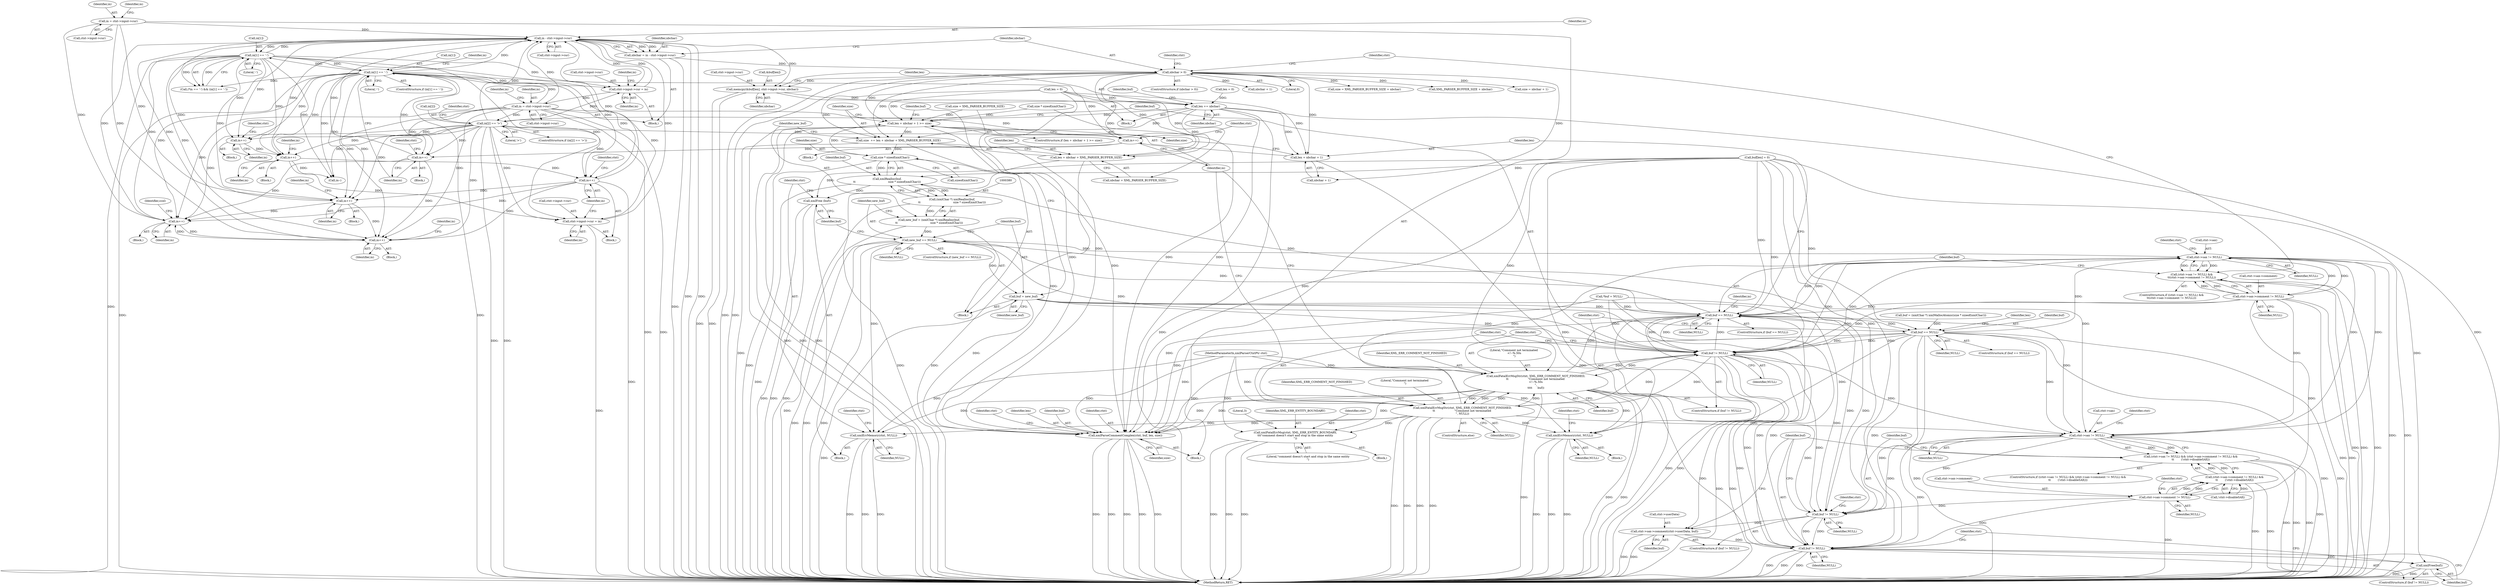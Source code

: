 digraph "0_Chrome_d0947db40187f4708c58e64cbd6013faf9eddeed_8@array" {
"1000406" [label="(Call,memcpy(&buf[len], ctxt->input->cur, nbchar))"];
"1000279" [label="(Call,in - ctxt->input->cur)"];
"1000508" [label="(Call,in[1] == '-')"];
"1000317" [label="(Call,in[1] == '-')"];
"1000494" [label="(Call,in = ctxt->input->cur)"];
"1000425" [label="(Call,ctxt->input->cur = in)"];
"1000515" [label="(Call,in[2] == '>')"];
"1000238" [label="(Call,in++)"];
"1000601" [label="(Call,in++)"];
"1000593" [label="(Call,in++)"];
"1000474" [label="(Call,in++)"];
"1000459" [label="(Call,in++)"];
"1000438" [label="(Call,in++)"];
"1000198" [label="(Call,in++)"];
"1000168" [label="(Call,in = ctxt->input->cur)"];
"1000270" [label="(Call,in++)"];
"1000467" [label="(Call,ctxt->input->cur = in)"];
"1000287" [label="(Call,nbchar > 0)"];
"1000277" [label="(Call,nbchar = in - ctxt->input->cur)"];
"1000417" [label="(Call,len += nbchar)"];
"1000361" [label="(Call,len + nbchar + 1 >= size)"];
"1000370" [label="(Call,size  += len + nbchar + XML_PARSER_BUFFER_SIZE)"];
"1000383" [label="(Call,size * sizeof(xmlChar))"];
"1000381" [label="(Call,xmlRealloc(buf,\n\t\t                                     size * sizeof(xmlChar)))"];
"1000379" [label="(Call,(xmlChar *) xmlRealloc(buf,\n\t\t                                     size * sizeof(xmlChar)))"];
"1000377" [label="(Call,new_buf = (xmlChar *) xmlRealloc(buf,\n\t\t                                     size * sizeof(xmlChar)))"];
"1000388" [label="(Call,new_buf == NULL)"];
"1000293" [label="(Call,ctxt->sax != NULL)"];
"1000292" [label="(Call,(ctxt->sax != NULL) &&\n\t\t(ctxt->sax->comment != NULL))"];
"1000298" [label="(Call,ctxt->sax->comment != NULL)"];
"1000307" [label="(Call,buf == NULL)"];
"1000343" [label="(Call,buf == NULL)"];
"1000347" [label="(Call,xmlErrMemory(ctxt, NULL))"];
"1000538" [label="(Call,ctxt->sax != NULL)"];
"1000537" [label="(Call,(ctxt->sax != NULL) && (ctxt->sax->comment != NULL) &&\n\t\t        (!ctxt->disableSAX))"];
"1000544" [label="(Call,ctxt->sax->comment != NULL)"];
"1000543" [label="(Call,(ctxt->sax->comment != NULL) &&\n\t\t        (!ctxt->disableSAX))"];
"1000557" [label="(Call,buf != NULL)"];
"1000560" [label="(Call,ctxt->sax->comment(ctxt->userData, buf))"];
"1000567" [label="(Call,buf != NULL)"];
"1000570" [label="(Call,xmlFree(buf))"];
"1000579" [label="(Call,buf != NULL)"];
"1000582" [label="(Call,xmlFatalErrMsgStr(ctxt, XML_ERR_COMMENT_NOT_FINISHED,\n\t\t                      \"Comment not terminated \n<!--%.50s\n\",\n\t\t\t\t      buf))"];
"1000394" [label="(Call,xmlErrMemory(ctxt, NULL))"];
"1000530" [label="(Call,xmlFatalErrMsg(ctxt, XML_ERR_ENTITY_BOUNDARY,\n\t\t\t\"comment doesn't start and stop in the same entity\n\"))"];
"1000588" [label="(Call,xmlFatalErrMsgStr(ctxt, XML_ERR_COMMENT_NOT_FINISHED,\n\t\t                      \"Comment not terminated \n\", NULL))"];
"1000624" [label="(Call,xmlParseCommentComplex(ctxt, buf, len, size))"];
"1000403" [label="(Call,buf = new_buf)"];
"1000392" [label="(Call,xmlFree (buf))"];
"1000362" [label="(Call,len + nbchar + 1)"];
"1000372" [label="(Call,len + nbchar + XML_PARSER_BUFFER_SIZE)"];
"1000287" [label="(Call,nbchar > 0)"];
"1000592" [label="(Identifier,NULL)"];
"1000333" [label="(Call,buf = (xmlChar *) xmlMallocAtomic(size * sizeof(xmlChar)))"];
"1000570" [label="(Call,xmlFree(buf))"];
"1000315" [label="(Identifier,in)"];
"1000387" [label="(ControlStructure,if (new_buf == NULL))"];
"1000556" [label="(ControlStructure,if (buf != NULL))"];
"1000169" [label="(Identifier,in)"];
"1000294" [label="(Call,ctxt->sax)"];
"1000345" [label="(Identifier,NULL)"];
"1000373" [label="(Identifier,len)"];
"1000542" [label="(Identifier,NULL)"];
"1000328" [label="(Call,size = XML_PARSER_BUFFER_SIZE + nbchar)"];
"1000593" [label="(Call,in++)"];
"1000293" [label="(Call,ctxt->sax != NULL)"];
"1000422" [label="(Identifier,buf)"];
"1000346" [label="(Block,)"];
"1000395" [label="(Identifier,ctxt)"];
"1000562" [label="(Identifier,ctxt)"];
"1000307" [label="(Call,buf == NULL)"];
"1000108" [label="(Call,*buf = NULL)"];
"1000543" [label="(Call,(ctxt->sax->comment != NULL) &&\n\t\t        (!ctxt->disableSAX))"];
"1000509" [label="(Call,in[1])"];
"1000625" [label="(Identifier,ctxt)"];
"1000584" [label="(Identifier,XML_ERR_COMMENT_NOT_FINISHED)"];
"1000317" [label="(Call,in[1] == '-')"];
"1000357" [label="(Identifier,len)"];
"1000569" [label="(Identifier,NULL)"];
"1000377" [label="(Call,new_buf = (xmlChar *) xmlRealloc(buf,\n\t\t                                     size * sizeof(xmlChar)))"];
"1000631" [label="(Identifier,ctxt)"];
"1000628" [label="(Identifier,size)"];
"1000536" [label="(ControlStructure,if ((ctxt->sax != NULL) && (ctxt->sax->comment != NULL) &&\n\t\t        (!ctxt->disableSAX)))"];
"1000557" [label="(Call,buf != NULL)"];
"1000602" [label="(Identifier,in)"];
"1000374" [label="(Call,nbchar + XML_PARSER_BUFFER_SIZE)"];
"1000404" [label="(Identifier,buf)"];
"1000535" [label="(Literal,3)"];
"1000305" [label="(Block,)"];
"1000281" [label="(Call,ctxt->input->cur)"];
"1000425" [label="(Call,ctxt->input->cur = in)"];
"1000295" [label="(Identifier,ctxt)"];
"1000568" [label="(Identifier,buf)"];
"1000363" [label="(Identifier,len)"];
"1000525" [label="(Identifier,ctxt)"];
"1000392" [label="(Call,xmlFree (buf))"];
"1000291" [label="(ControlStructure,if ((ctxt->sax != NULL) &&\n\t\t(ctxt->sax->comment != NULL)))"];
"1000384" [label="(Identifier,size)"];
"1000385" [label="(Call,sizeof(xmlChar))"];
"1000420" [label="(Call,buf[len] = 0)"];
"1000407" [label="(Call,&buf[len])"];
"1000547" [label="(Identifier,ctxt)"];
"1000532" [label="(Identifier,XML_ERR_ENTITY_BOUNDARY)"];
"1000539" [label="(Call,ctxt->sax)"];
"1000529" [label="(Block,)"];
"1000458" [label="(Block,)"];
"1000464" [label="(Identifier,in)"];
"1000371" [label="(Identifier,size)"];
"1000368" [label="(Block,)"];
"1000571" [label="(Identifier,buf)"];
"1000579" [label="(Call,buf != NULL)"];
"1000581" [label="(Identifier,NULL)"];
"1000624" [label="(Call,xmlParseCommentComplex(ctxt, buf, len, size))"];
"1000467" [label="(Call,ctxt->input->cur = in)"];
"1000550" [label="(Identifier,NULL)"];
"1000512" [label="(Literal,'-')"];
"1000558" [label="(Identifier,buf)"];
"1000589" [label="(Identifier,ctxt)"];
"1000321" [label="(Literal,'-')"];
"1000176" [label="(Block,)"];
"1000466" [label="(Block,)"];
"1000390" [label="(Identifier,NULL)"];
"1000361" [label="(Call,len + nbchar + 1 >= size)"];
"1000496" [label="(Call,ctxt->input->cur)"];
"1000561" [label="(Call,ctxt->userData)"];
"1000367" [label="(Identifier,size)"];
"1000342" [label="(ControlStructure,if (buf == NULL))"];
"1000551" [label="(Call,!ctxt->disableSAX)"];
"1000517" [label="(Identifier,in)"];
"1000437" [label="(Block,)"];
"1000560" [label="(Call,ctxt->sax->comment(ctxt->userData, buf))"];
"1000578" [label="(ControlStructure,if (buf != NULL))"];
"1000299" [label="(Call,ctxt->sax->comment)"];
"1000590" [label="(Identifier,XML_ERR_COMMENT_NOT_FINISHED)"];
"1000383" [label="(Call,size * sizeof(xmlChar))"];
"1000348" [label="(Identifier,ctxt)"];
"1000635" [label="(MethodReturn,RET)"];
"1000288" [label="(Identifier,nbchar)"];
"1000566" [label="(ControlStructure,if (buf != NULL))"];
"1000494" [label="(Call,in = ctxt->input->cur)"];
"1000352" [label="(Identifier,ctxt)"];
"1000382" [label="(Identifier,buf)"];
"1000238" [label="(Call,in++)"];
"1000199" [label="(Identifier,in)"];
"1000606" [label="(Identifier,ctxt)"];
"1000370" [label="(Call,size  += len + nbchar + XML_PARSER_BUFFER_SIZE)"];
"1000393" [label="(Identifier,buf)"];
"1000567" [label="(Call,buf != NULL)"];
"1000431" [label="(Identifier,in)"];
"1000585" [label="(Literal,\"Comment not terminated \n<!--%.50s\n\")"];
"1000474" [label="(Call,in++)"];
"1000417" [label="(Call,len += nbchar)"];
"1000601" [label="(Call,in++)"];
"1000344" [label="(Identifier,buf)"];
"1000168" [label="(Call,in = ctxt->input->cur)"];
"1000479" [label="(Identifier,ctxt)"];
"1000379" [label="(Call,(xmlChar *) xmlRealloc(buf,\n\t\t                                     size * sizeof(xmlChar)))"];
"1000306" [label="(ControlStructure,if (buf == NULL))"];
"1000553" [label="(Identifier,ctxt)"];
"1000372" [label="(Call,len + nbchar + XML_PARSER_BUFFER_SIZE)"];
"1000274" [label="(Identifier,in)"];
"1000280" [label="(Identifier,in)"];
"1000443" [label="(Identifier,ctxt)"];
"1000533" [label="(Literal,\"comment doesn't start and stop in the same entity\n\")"];
"1000416" [label="(Identifier,nbchar)"];
"1000362" [label="(Call,len + nbchar + 1)"];
"1000330" [label="(Call,XML_PARSER_BUFFER_SIZE + nbchar)"];
"1000515" [label="(Call,in[2] == '>')"];
"1000506" [label="(Block,)"];
"1000508" [label="(Call,in[1] == '-')"];
"1000301" [label="(Identifier,ctxt)"];
"1000322" [label="(Call,size = nbchar + 1)"];
"1000298" [label="(Call,ctxt->sax->comment != NULL)"];
"1000170" [label="(Call,ctxt->input->cur)"];
"1000237" [label="(Block,)"];
"1000277" [label="(Call,nbchar = in - ctxt->input->cur)"];
"1000389" [label="(Identifier,new_buf)"];
"1000583" [label="(Identifier,ctxt)"];
"1000241" [label="(Identifier,ccol)"];
"1000544" [label="(Call,ctxt->sax->comment != NULL)"];
"1000411" [label="(Call,ctxt->input->cur)"];
"1000180" [label="(Identifier,in)"];
"1000439" [label="(Identifier,in)"];
"1000116" [label="(Call,len = 0)"];
"1000530" [label="(Call,xmlFatalErrMsg(ctxt, XML_ERR_ENTITY_BOUNDARY,\n\t\t\t\"comment doesn't start and stop in the same entity\n\"))"];
"1000356" [label="(Call,len = 0)"];
"1000381" [label="(Call,xmlRealloc(buf,\n\t\t                                     size * sizeof(xmlChar)))"];
"1000507" [label="(ControlStructure,if (in[1] == '-'))"];
"1000198" [label="(Call,in++)"];
"1000564" [label="(Identifier,buf)"];
"1000586" [label="(Identifier,buf)"];
"1000495" [label="(Identifier,in)"];
"1000286" [label="(ControlStructure,if (nbchar > 0))"];
"1000343" [label="(Call,buf == NULL)"];
"1000105" [label="(MethodParameterIn,xmlParserCtxtPtr ctxt)"];
"1000338" [label="(Call,size * sizeof(xmlChar))"];
"1000347" [label="(Call,xmlErrMemory(ctxt, NULL))"];
"1000349" [label="(Identifier,NULL)"];
"1000580" [label="(Identifier,buf)"];
"1000490" [label="(Call,in--)"];
"1000468" [label="(Call,ctxt->input->cur)"];
"1000297" [label="(Identifier,NULL)"];
"1000391" [label="(Block,)"];
"1000279" [label="(Call,in - ctxt->input->cur)"];
"1000574" [label="(Identifier,ctxt)"];
"1000519" [label="(Literal,'>')"];
"1000312" [label="(Call,(*in == '-') && (in[1] == '-'))"];
"1000403" [label="(Call,buf = new_buf)"];
"1000531" [label="(Identifier,ctxt)"];
"1000598" [label="(Identifier,ctxt)"];
"1000459" [label="(Call,in++)"];
"1000399" [label="(Identifier,ctxt)"];
"1000438" [label="(Call,in++)"];
"1000587" [label="(ControlStructure,else)"];
"1000309" [label="(Identifier,NULL)"];
"1000112" [label="(Call,size = XML_PARSER_BUFFER_SIZE)"];
"1000516" [label="(Call,in[2])"];
"1000318" [label="(Call,in[1])"];
"1000256" [label="(Block,)"];
"1000278" [label="(Identifier,nbchar)"];
"1000559" [label="(Identifier,NULL)"];
"1000426" [label="(Call,ctxt->input->cur)"];
"1000504" [label="(Identifier,in)"];
"1000475" [label="(Identifier,in)"];
"1000394" [label="(Call,xmlErrMemory(ctxt, NULL))"];
"1000409" [label="(Identifier,buf)"];
"1000271" [label="(Identifier,in)"];
"1000364" [label="(Call,nbchar + 1)"];
"1000588" [label="(Call,xmlFatalErrMsgStr(ctxt, XML_ERR_COMMENT_NOT_FINISHED,\n\t\t                      \"Comment not terminated \n\", NULL))"];
"1000360" [label="(ControlStructure,if (len + nbchar + 1 >= size))"];
"1000538" [label="(Call,ctxt->sax != NULL)"];
"1000270" [label="(Call,in++)"];
"1000419" [label="(Identifier,nbchar)"];
"1000202" [label="(Identifier,in)"];
"1000239" [label="(Identifier,in)"];
"1000627" [label="(Identifier,len)"];
"1000406" [label="(Call,memcpy(&buf[len], ctxt->input->cur, nbchar))"];
"1000537" [label="(Call,(ctxt->sax != NULL) && (ctxt->sax->comment != NULL) &&\n\t\t        (!ctxt->disableSAX))"];
"1000514" [label="(ControlStructure,if (in[2] == '>'))"];
"1000378" [label="(Identifier,new_buf)"];
"1000545" [label="(Call,ctxt->sax->comment)"];
"1000405" [label="(Identifier,new_buf)"];
"1000324" [label="(Call,nbchar + 1)"];
"1000308" [label="(Identifier,buf)"];
"1000435" [label="(Identifier,in)"];
"1000473" [label="(Identifier,in)"];
"1000594" [label="(Identifier,in)"];
"1000388" [label="(Call,new_buf == NULL)"];
"1000591" [label="(Literal,\"Comment not terminated \n\")"];
"1000289" [label="(Literal,0)"];
"1000428" [label="(Identifier,ctxt)"];
"1000396" [label="(Identifier,NULL)"];
"1000292" [label="(Call,(ctxt->sax != NULL) &&\n\t\t(ctxt->sax->comment != NULL))"];
"1000460" [label="(Identifier,in)"];
"1000106" [label="(Block,)"];
"1000304" [label="(Identifier,NULL)"];
"1000184" [label="(Block,)"];
"1000626" [label="(Identifier,buf)"];
"1000513" [label="(Block,)"];
"1000418" [label="(Identifier,len)"];
"1000582" [label="(Call,xmlFatalErrMsgStr(ctxt, XML_ERR_COMMENT_NOT_FINISHED,\n\t\t                      \"Comment not terminated \n<!--%.50s\n\",\n\t\t\t\t      buf))"];
"1000406" -> "1000305"  [label="AST: "];
"1000406" -> "1000416"  [label="CFG: "];
"1000407" -> "1000406"  [label="AST: "];
"1000411" -> "1000406"  [label="AST: "];
"1000416" -> "1000406"  [label="AST: "];
"1000418" -> "1000406"  [label="CFG: "];
"1000406" -> "1000635"  [label="DDG: "];
"1000406" -> "1000635"  [label="DDG: "];
"1000279" -> "1000406"  [label="DDG: "];
"1000287" -> "1000406"  [label="DDG: "];
"1000406" -> "1000417"  [label="DDG: "];
"1000279" -> "1000277"  [label="AST: "];
"1000279" -> "1000281"  [label="CFG: "];
"1000280" -> "1000279"  [label="AST: "];
"1000281" -> "1000279"  [label="AST: "];
"1000277" -> "1000279"  [label="CFG: "];
"1000279" -> "1000635"  [label="DDG: "];
"1000279" -> "1000635"  [label="DDG: "];
"1000279" -> "1000277"  [label="DDG: "];
"1000279" -> "1000277"  [label="DDG: "];
"1000508" -> "1000279"  [label="DDG: "];
"1000238" -> "1000279"  [label="DDG: "];
"1000601" -> "1000279"  [label="DDG: "];
"1000474" -> "1000279"  [label="DDG: "];
"1000198" -> "1000279"  [label="DDG: "];
"1000270" -> "1000279"  [label="DDG: "];
"1000168" -> "1000279"  [label="DDG: "];
"1000317" -> "1000279"  [label="DDG: "];
"1000494" -> "1000279"  [label="DDG: "];
"1000515" -> "1000279"  [label="DDG: "];
"1000467" -> "1000279"  [label="DDG: "];
"1000425" -> "1000279"  [label="DDG: "];
"1000279" -> "1000317"  [label="DDG: "];
"1000279" -> "1000425"  [label="DDG: "];
"1000279" -> "1000438"  [label="DDG: "];
"1000279" -> "1000459"  [label="DDG: "];
"1000508" -> "1000507"  [label="AST: "];
"1000508" -> "1000512"  [label="CFG: "];
"1000509" -> "1000508"  [label="AST: "];
"1000512" -> "1000508"  [label="AST: "];
"1000517" -> "1000508"  [label="CFG: "];
"1000602" -> "1000508"  [label="CFG: "];
"1000508" -> "1000635"  [label="DDG: "];
"1000508" -> "1000635"  [label="DDG: "];
"1000508" -> "1000198"  [label="DDG: "];
"1000508" -> "1000238"  [label="DDG: "];
"1000508" -> "1000270"  [label="DDG: "];
"1000508" -> "1000312"  [label="DDG: "];
"1000508" -> "1000317"  [label="DDG: "];
"1000508" -> "1000425"  [label="DDG: "];
"1000508" -> "1000438"  [label="DDG: "];
"1000508" -> "1000459"  [label="DDG: "];
"1000508" -> "1000467"  [label="DDG: "];
"1000508" -> "1000474"  [label="DDG: "];
"1000508" -> "1000490"  [label="DDG: "];
"1000317" -> "1000508"  [label="DDG: "];
"1000494" -> "1000508"  [label="DDG: "];
"1000508" -> "1000593"  [label="DDG: "];
"1000508" -> "1000601"  [label="DDG: "];
"1000317" -> "1000312"  [label="AST: "];
"1000317" -> "1000321"  [label="CFG: "];
"1000318" -> "1000317"  [label="AST: "];
"1000321" -> "1000317"  [label="AST: "];
"1000312" -> "1000317"  [label="CFG: "];
"1000317" -> "1000635"  [label="DDG: "];
"1000317" -> "1000198"  [label="DDG: "];
"1000317" -> "1000238"  [label="DDG: "];
"1000317" -> "1000270"  [label="DDG: "];
"1000317" -> "1000312"  [label="DDG: "];
"1000317" -> "1000312"  [label="DDG: "];
"1000317" -> "1000425"  [label="DDG: "];
"1000317" -> "1000438"  [label="DDG: "];
"1000317" -> "1000459"  [label="DDG: "];
"1000317" -> "1000467"  [label="DDG: "];
"1000317" -> "1000474"  [label="DDG: "];
"1000317" -> "1000490"  [label="DDG: "];
"1000494" -> "1000176"  [label="AST: "];
"1000494" -> "1000496"  [label="CFG: "];
"1000495" -> "1000494"  [label="AST: "];
"1000496" -> "1000494"  [label="AST: "];
"1000504" -> "1000494"  [label="CFG: "];
"1000494" -> "1000635"  [label="DDG: "];
"1000494" -> "1000635"  [label="DDG: "];
"1000494" -> "1000198"  [label="DDG: "];
"1000494" -> "1000238"  [label="DDG: "];
"1000494" -> "1000270"  [label="DDG: "];
"1000425" -> "1000494"  [label="DDG: "];
"1000494" -> "1000515"  [label="DDG: "];
"1000494" -> "1000593"  [label="DDG: "];
"1000494" -> "1000601"  [label="DDG: "];
"1000425" -> "1000176"  [label="AST: "];
"1000425" -> "1000431"  [label="CFG: "];
"1000426" -> "1000425"  [label="AST: "];
"1000431" -> "1000425"  [label="AST: "];
"1000435" -> "1000425"  [label="CFG: "];
"1000515" -> "1000425"  [label="DDG: "];
"1000515" -> "1000514"  [label="AST: "];
"1000515" -> "1000519"  [label="CFG: "];
"1000516" -> "1000515"  [label="AST: "];
"1000519" -> "1000515"  [label="AST: "];
"1000525" -> "1000515"  [label="CFG: "];
"1000580" -> "1000515"  [label="CFG: "];
"1000515" -> "1000635"  [label="DDG: "];
"1000515" -> "1000635"  [label="DDG: "];
"1000515" -> "1000198"  [label="DDG: "];
"1000515" -> "1000238"  [label="DDG: "];
"1000515" -> "1000270"  [label="DDG: "];
"1000515" -> "1000438"  [label="DDG: "];
"1000515" -> "1000459"  [label="DDG: "];
"1000515" -> "1000467"  [label="DDG: "];
"1000515" -> "1000474"  [label="DDG: "];
"1000515" -> "1000490"  [label="DDG: "];
"1000515" -> "1000593"  [label="DDG: "];
"1000515" -> "1000601"  [label="DDG: "];
"1000238" -> "1000237"  [label="AST: "];
"1000238" -> "1000239"  [label="CFG: "];
"1000239" -> "1000238"  [label="AST: "];
"1000241" -> "1000238"  [label="CFG: "];
"1000601" -> "1000238"  [label="DDG: "];
"1000474" -> "1000238"  [label="DDG: "];
"1000198" -> "1000238"  [label="DDG: "];
"1000270" -> "1000238"  [label="DDG: "];
"1000168" -> "1000238"  [label="DDG: "];
"1000238" -> "1000270"  [label="DDG: "];
"1000601" -> "1000506"  [label="AST: "];
"1000601" -> "1000602"  [label="CFG: "];
"1000602" -> "1000601"  [label="AST: "];
"1000606" -> "1000601"  [label="CFG: "];
"1000601" -> "1000270"  [label="DDG: "];
"1000593" -> "1000601"  [label="DDG: "];
"1000593" -> "1000513"  [label="AST: "];
"1000593" -> "1000594"  [label="CFG: "];
"1000594" -> "1000593"  [label="AST: "];
"1000598" -> "1000593"  [label="CFG: "];
"1000474" -> "1000466"  [label="AST: "];
"1000474" -> "1000475"  [label="CFG: "];
"1000475" -> "1000474"  [label="AST: "];
"1000479" -> "1000474"  [label="CFG: "];
"1000474" -> "1000635"  [label="DDG: "];
"1000474" -> "1000198"  [label="DDG: "];
"1000474" -> "1000270"  [label="DDG: "];
"1000459" -> "1000474"  [label="DDG: "];
"1000459" -> "1000458"  [label="AST: "];
"1000459" -> "1000460"  [label="CFG: "];
"1000460" -> "1000459"  [label="AST: "];
"1000464" -> "1000459"  [label="CFG: "];
"1000438" -> "1000459"  [label="DDG: "];
"1000459" -> "1000467"  [label="DDG: "];
"1000459" -> "1000490"  [label="DDG: "];
"1000438" -> "1000437"  [label="AST: "];
"1000438" -> "1000439"  [label="CFG: "];
"1000439" -> "1000438"  [label="AST: "];
"1000443" -> "1000438"  [label="CFG: "];
"1000198" -> "1000184"  [label="AST: "];
"1000198" -> "1000199"  [label="CFG: "];
"1000199" -> "1000198"  [label="AST: "];
"1000202" -> "1000198"  [label="CFG: "];
"1000168" -> "1000198"  [label="DDG: "];
"1000198" -> "1000270"  [label="DDG: "];
"1000168" -> "1000106"  [label="AST: "];
"1000168" -> "1000170"  [label="CFG: "];
"1000169" -> "1000168"  [label="AST: "];
"1000170" -> "1000168"  [label="AST: "];
"1000180" -> "1000168"  [label="CFG: "];
"1000168" -> "1000270"  [label="DDG: "];
"1000270" -> "1000256"  [label="AST: "];
"1000270" -> "1000271"  [label="CFG: "];
"1000271" -> "1000270"  [label="AST: "];
"1000274" -> "1000270"  [label="CFG: "];
"1000467" -> "1000466"  [label="AST: "];
"1000467" -> "1000473"  [label="CFG: "];
"1000468" -> "1000467"  [label="AST: "];
"1000473" -> "1000467"  [label="AST: "];
"1000475" -> "1000467"  [label="CFG: "];
"1000467" -> "1000635"  [label="DDG: "];
"1000287" -> "1000286"  [label="AST: "];
"1000287" -> "1000289"  [label="CFG: "];
"1000288" -> "1000287"  [label="AST: "];
"1000289" -> "1000287"  [label="AST: "];
"1000295" -> "1000287"  [label="CFG: "];
"1000428" -> "1000287"  [label="CFG: "];
"1000287" -> "1000635"  [label="DDG: "];
"1000287" -> "1000635"  [label="DDG: "];
"1000277" -> "1000287"  [label="DDG: "];
"1000287" -> "1000322"  [label="DDG: "];
"1000287" -> "1000324"  [label="DDG: "];
"1000287" -> "1000328"  [label="DDG: "];
"1000287" -> "1000330"  [label="DDG: "];
"1000287" -> "1000361"  [label="DDG: "];
"1000287" -> "1000362"  [label="DDG: "];
"1000287" -> "1000364"  [label="DDG: "];
"1000287" -> "1000370"  [label="DDG: "];
"1000287" -> "1000372"  [label="DDG: "];
"1000287" -> "1000374"  [label="DDG: "];
"1000277" -> "1000176"  [label="AST: "];
"1000278" -> "1000277"  [label="AST: "];
"1000288" -> "1000277"  [label="CFG: "];
"1000277" -> "1000635"  [label="DDG: "];
"1000417" -> "1000305"  [label="AST: "];
"1000417" -> "1000419"  [label="CFG: "];
"1000418" -> "1000417"  [label="AST: "];
"1000419" -> "1000417"  [label="AST: "];
"1000422" -> "1000417"  [label="CFG: "];
"1000417" -> "1000635"  [label="DDG: "];
"1000417" -> "1000635"  [label="DDG: "];
"1000417" -> "1000361"  [label="DDG: "];
"1000417" -> "1000362"  [label="DDG: "];
"1000417" -> "1000370"  [label="DDG: "];
"1000417" -> "1000372"  [label="DDG: "];
"1000356" -> "1000417"  [label="DDG: "];
"1000116" -> "1000417"  [label="DDG: "];
"1000417" -> "1000624"  [label="DDG: "];
"1000361" -> "1000360"  [label="AST: "];
"1000361" -> "1000367"  [label="CFG: "];
"1000362" -> "1000361"  [label="AST: "];
"1000367" -> "1000361"  [label="AST: "];
"1000371" -> "1000361"  [label="CFG: "];
"1000409" -> "1000361"  [label="CFG: "];
"1000361" -> "1000635"  [label="DDG: "];
"1000361" -> "1000635"  [label="DDG: "];
"1000361" -> "1000635"  [label="DDG: "];
"1000116" -> "1000361"  [label="DDG: "];
"1000338" -> "1000361"  [label="DDG: "];
"1000383" -> "1000361"  [label="DDG: "];
"1000112" -> "1000361"  [label="DDG: "];
"1000361" -> "1000370"  [label="DDG: "];
"1000361" -> "1000624"  [label="DDG: "];
"1000370" -> "1000368"  [label="AST: "];
"1000370" -> "1000372"  [label="CFG: "];
"1000371" -> "1000370"  [label="AST: "];
"1000372" -> "1000370"  [label="AST: "];
"1000378" -> "1000370"  [label="CFG: "];
"1000370" -> "1000635"  [label="DDG: "];
"1000116" -> "1000370"  [label="DDG: "];
"1000370" -> "1000383"  [label="DDG: "];
"1000383" -> "1000381"  [label="AST: "];
"1000383" -> "1000385"  [label="CFG: "];
"1000384" -> "1000383"  [label="AST: "];
"1000385" -> "1000383"  [label="AST: "];
"1000381" -> "1000383"  [label="CFG: "];
"1000383" -> "1000635"  [label="DDG: "];
"1000383" -> "1000381"  [label="DDG: "];
"1000383" -> "1000624"  [label="DDG: "];
"1000381" -> "1000379"  [label="AST: "];
"1000382" -> "1000381"  [label="AST: "];
"1000379" -> "1000381"  [label="CFG: "];
"1000381" -> "1000635"  [label="DDG: "];
"1000381" -> "1000379"  [label="DDG: "];
"1000381" -> "1000379"  [label="DDG: "];
"1000420" -> "1000381"  [label="DDG: "];
"1000307" -> "1000381"  [label="DDG: "];
"1000381" -> "1000392"  [label="DDG: "];
"1000379" -> "1000377"  [label="AST: "];
"1000380" -> "1000379"  [label="AST: "];
"1000377" -> "1000379"  [label="CFG: "];
"1000379" -> "1000635"  [label="DDG: "];
"1000379" -> "1000377"  [label="DDG: "];
"1000377" -> "1000368"  [label="AST: "];
"1000378" -> "1000377"  [label="AST: "];
"1000389" -> "1000377"  [label="CFG: "];
"1000377" -> "1000635"  [label="DDG: "];
"1000377" -> "1000388"  [label="DDG: "];
"1000388" -> "1000387"  [label="AST: "];
"1000388" -> "1000390"  [label="CFG: "];
"1000389" -> "1000388"  [label="AST: "];
"1000390" -> "1000388"  [label="AST: "];
"1000393" -> "1000388"  [label="CFG: "];
"1000404" -> "1000388"  [label="CFG: "];
"1000388" -> "1000635"  [label="DDG: "];
"1000388" -> "1000635"  [label="DDG: "];
"1000388" -> "1000635"  [label="DDG: "];
"1000388" -> "1000293"  [label="DDG: "];
"1000307" -> "1000388"  [label="DDG: "];
"1000388" -> "1000394"  [label="DDG: "];
"1000388" -> "1000403"  [label="DDG: "];
"1000388" -> "1000538"  [label="DDG: "];
"1000388" -> "1000579"  [label="DDG: "];
"1000293" -> "1000292"  [label="AST: "];
"1000293" -> "1000297"  [label="CFG: "];
"1000294" -> "1000293"  [label="AST: "];
"1000297" -> "1000293"  [label="AST: "];
"1000301" -> "1000293"  [label="CFG: "];
"1000292" -> "1000293"  [label="CFG: "];
"1000293" -> "1000635"  [label="DDG: "];
"1000293" -> "1000635"  [label="DDG: "];
"1000293" -> "1000292"  [label="DDG: "];
"1000293" -> "1000292"  [label="DDG: "];
"1000307" -> "1000293"  [label="DDG: "];
"1000298" -> "1000293"  [label="DDG: "];
"1000588" -> "1000293"  [label="DDG: "];
"1000579" -> "1000293"  [label="DDG: "];
"1000343" -> "1000293"  [label="DDG: "];
"1000293" -> "1000298"  [label="DDG: "];
"1000293" -> "1000307"  [label="DDG: "];
"1000293" -> "1000538"  [label="DDG: "];
"1000293" -> "1000538"  [label="DDG: "];
"1000293" -> "1000579"  [label="DDG: "];
"1000292" -> "1000291"  [label="AST: "];
"1000292" -> "1000298"  [label="CFG: "];
"1000298" -> "1000292"  [label="AST: "];
"1000308" -> "1000292"  [label="CFG: "];
"1000428" -> "1000292"  [label="CFG: "];
"1000292" -> "1000635"  [label="DDG: "];
"1000292" -> "1000635"  [label="DDG: "];
"1000292" -> "1000635"  [label="DDG: "];
"1000298" -> "1000292"  [label="DDG: "];
"1000298" -> "1000292"  [label="DDG: "];
"1000298" -> "1000304"  [label="CFG: "];
"1000299" -> "1000298"  [label="AST: "];
"1000304" -> "1000298"  [label="AST: "];
"1000298" -> "1000635"  [label="DDG: "];
"1000298" -> "1000635"  [label="DDG: "];
"1000298" -> "1000307"  [label="DDG: "];
"1000298" -> "1000538"  [label="DDG: "];
"1000298" -> "1000544"  [label="DDG: "];
"1000298" -> "1000579"  [label="DDG: "];
"1000307" -> "1000306"  [label="AST: "];
"1000307" -> "1000309"  [label="CFG: "];
"1000308" -> "1000307"  [label="AST: "];
"1000309" -> "1000307"  [label="AST: "];
"1000315" -> "1000307"  [label="CFG: "];
"1000363" -> "1000307"  [label="CFG: "];
"1000307" -> "1000635"  [label="DDG: "];
"1000307" -> "1000635"  [label="DDG: "];
"1000579" -> "1000307"  [label="DDG: "];
"1000343" -> "1000307"  [label="DDG: "];
"1000403" -> "1000307"  [label="DDG: "];
"1000582" -> "1000307"  [label="DDG: "];
"1000420" -> "1000307"  [label="DDG: "];
"1000108" -> "1000307"  [label="DDG: "];
"1000307" -> "1000343"  [label="DDG: "];
"1000307" -> "1000538"  [label="DDG: "];
"1000307" -> "1000557"  [label="DDG: "];
"1000307" -> "1000567"  [label="DDG: "];
"1000307" -> "1000579"  [label="DDG: "];
"1000307" -> "1000579"  [label="DDG: "];
"1000307" -> "1000624"  [label="DDG: "];
"1000343" -> "1000342"  [label="AST: "];
"1000343" -> "1000345"  [label="CFG: "];
"1000344" -> "1000343"  [label="AST: "];
"1000345" -> "1000343"  [label="AST: "];
"1000348" -> "1000343"  [label="CFG: "];
"1000357" -> "1000343"  [label="CFG: "];
"1000343" -> "1000635"  [label="DDG: "];
"1000343" -> "1000635"  [label="DDG: "];
"1000343" -> "1000635"  [label="DDG: "];
"1000333" -> "1000343"  [label="DDG: "];
"1000420" -> "1000343"  [label="DDG: "];
"1000343" -> "1000347"  [label="DDG: "];
"1000343" -> "1000538"  [label="DDG: "];
"1000343" -> "1000557"  [label="DDG: "];
"1000343" -> "1000567"  [label="DDG: "];
"1000343" -> "1000579"  [label="DDG: "];
"1000343" -> "1000579"  [label="DDG: "];
"1000343" -> "1000624"  [label="DDG: "];
"1000347" -> "1000346"  [label="AST: "];
"1000347" -> "1000349"  [label="CFG: "];
"1000348" -> "1000347"  [label="AST: "];
"1000349" -> "1000347"  [label="AST: "];
"1000352" -> "1000347"  [label="CFG: "];
"1000347" -> "1000635"  [label="DDG: "];
"1000347" -> "1000635"  [label="DDG: "];
"1000347" -> "1000635"  [label="DDG: "];
"1000588" -> "1000347"  [label="DDG: "];
"1000582" -> "1000347"  [label="DDG: "];
"1000105" -> "1000347"  [label="DDG: "];
"1000538" -> "1000537"  [label="AST: "];
"1000538" -> "1000542"  [label="CFG: "];
"1000539" -> "1000538"  [label="AST: "];
"1000542" -> "1000538"  [label="AST: "];
"1000547" -> "1000538"  [label="CFG: "];
"1000537" -> "1000538"  [label="CFG: "];
"1000538" -> "1000635"  [label="DDG: "];
"1000538" -> "1000537"  [label="DDG: "];
"1000538" -> "1000537"  [label="DDG: "];
"1000588" -> "1000538"  [label="DDG: "];
"1000579" -> "1000538"  [label="DDG: "];
"1000538" -> "1000544"  [label="DDG: "];
"1000538" -> "1000557"  [label="DDG: "];
"1000538" -> "1000567"  [label="DDG: "];
"1000537" -> "1000536"  [label="AST: "];
"1000537" -> "1000543"  [label="CFG: "];
"1000543" -> "1000537"  [label="AST: "];
"1000558" -> "1000537"  [label="CFG: "];
"1000568" -> "1000537"  [label="CFG: "];
"1000537" -> "1000635"  [label="DDG: "];
"1000537" -> "1000635"  [label="DDG: "];
"1000537" -> "1000635"  [label="DDG: "];
"1000543" -> "1000537"  [label="DDG: "];
"1000543" -> "1000537"  [label="DDG: "];
"1000544" -> "1000543"  [label="AST: "];
"1000544" -> "1000550"  [label="CFG: "];
"1000545" -> "1000544"  [label="AST: "];
"1000550" -> "1000544"  [label="AST: "];
"1000553" -> "1000544"  [label="CFG: "];
"1000543" -> "1000544"  [label="CFG: "];
"1000544" -> "1000635"  [label="DDG: "];
"1000544" -> "1000543"  [label="DDG: "];
"1000544" -> "1000543"  [label="DDG: "];
"1000544" -> "1000557"  [label="DDG: "];
"1000544" -> "1000567"  [label="DDG: "];
"1000543" -> "1000551"  [label="CFG: "];
"1000551" -> "1000543"  [label="AST: "];
"1000543" -> "1000635"  [label="DDG: "];
"1000543" -> "1000635"  [label="DDG: "];
"1000551" -> "1000543"  [label="DDG: "];
"1000557" -> "1000556"  [label="AST: "];
"1000557" -> "1000559"  [label="CFG: "];
"1000558" -> "1000557"  [label="AST: "];
"1000559" -> "1000557"  [label="AST: "];
"1000562" -> "1000557"  [label="CFG: "];
"1000568" -> "1000557"  [label="CFG: "];
"1000579" -> "1000557"  [label="DDG: "];
"1000403" -> "1000557"  [label="DDG: "];
"1000582" -> "1000557"  [label="DDG: "];
"1000420" -> "1000557"  [label="DDG: "];
"1000108" -> "1000557"  [label="DDG: "];
"1000557" -> "1000560"  [label="DDG: "];
"1000557" -> "1000567"  [label="DDG: "];
"1000557" -> "1000567"  [label="DDG: "];
"1000560" -> "1000556"  [label="AST: "];
"1000560" -> "1000564"  [label="CFG: "];
"1000561" -> "1000560"  [label="AST: "];
"1000564" -> "1000560"  [label="AST: "];
"1000568" -> "1000560"  [label="CFG: "];
"1000560" -> "1000635"  [label="DDG: "];
"1000560" -> "1000635"  [label="DDG: "];
"1000420" -> "1000560"  [label="DDG: "];
"1000560" -> "1000567"  [label="DDG: "];
"1000567" -> "1000566"  [label="AST: "];
"1000567" -> "1000569"  [label="CFG: "];
"1000568" -> "1000567"  [label="AST: "];
"1000569" -> "1000567"  [label="AST: "];
"1000571" -> "1000567"  [label="CFG: "];
"1000574" -> "1000567"  [label="CFG: "];
"1000567" -> "1000635"  [label="DDG: "];
"1000567" -> "1000635"  [label="DDG: "];
"1000567" -> "1000635"  [label="DDG: "];
"1000579" -> "1000567"  [label="DDG: "];
"1000403" -> "1000567"  [label="DDG: "];
"1000582" -> "1000567"  [label="DDG: "];
"1000420" -> "1000567"  [label="DDG: "];
"1000108" -> "1000567"  [label="DDG: "];
"1000567" -> "1000570"  [label="DDG: "];
"1000570" -> "1000566"  [label="AST: "];
"1000570" -> "1000571"  [label="CFG: "];
"1000571" -> "1000570"  [label="AST: "];
"1000574" -> "1000570"  [label="CFG: "];
"1000570" -> "1000635"  [label="DDG: "];
"1000570" -> "1000635"  [label="DDG: "];
"1000420" -> "1000570"  [label="DDG: "];
"1000579" -> "1000578"  [label="AST: "];
"1000579" -> "1000581"  [label="CFG: "];
"1000580" -> "1000579"  [label="AST: "];
"1000581" -> "1000579"  [label="AST: "];
"1000583" -> "1000579"  [label="CFG: "];
"1000589" -> "1000579"  [label="CFG: "];
"1000579" -> "1000635"  [label="DDG: "];
"1000579" -> "1000635"  [label="DDG: "];
"1000403" -> "1000579"  [label="DDG: "];
"1000582" -> "1000579"  [label="DDG: "];
"1000420" -> "1000579"  [label="DDG: "];
"1000108" -> "1000579"  [label="DDG: "];
"1000588" -> "1000579"  [label="DDG: "];
"1000579" -> "1000582"  [label="DDG: "];
"1000579" -> "1000588"  [label="DDG: "];
"1000579" -> "1000624"  [label="DDG: "];
"1000582" -> "1000578"  [label="AST: "];
"1000582" -> "1000586"  [label="CFG: "];
"1000583" -> "1000582"  [label="AST: "];
"1000584" -> "1000582"  [label="AST: "];
"1000585" -> "1000582"  [label="AST: "];
"1000586" -> "1000582"  [label="AST: "];
"1000594" -> "1000582"  [label="CFG: "];
"1000582" -> "1000635"  [label="DDG: "];
"1000582" -> "1000635"  [label="DDG: "];
"1000582" -> "1000635"  [label="DDG: "];
"1000582" -> "1000394"  [label="DDG: "];
"1000582" -> "1000530"  [label="DDG: "];
"1000588" -> "1000582"  [label="DDG: "];
"1000588" -> "1000582"  [label="DDG: "];
"1000105" -> "1000582"  [label="DDG: "];
"1000420" -> "1000582"  [label="DDG: "];
"1000582" -> "1000588"  [label="DDG: "];
"1000582" -> "1000588"  [label="DDG: "];
"1000582" -> "1000624"  [label="DDG: "];
"1000582" -> "1000624"  [label="DDG: "];
"1000394" -> "1000391"  [label="AST: "];
"1000394" -> "1000396"  [label="CFG: "];
"1000395" -> "1000394"  [label="AST: "];
"1000396" -> "1000394"  [label="AST: "];
"1000399" -> "1000394"  [label="CFG: "];
"1000394" -> "1000635"  [label="DDG: "];
"1000394" -> "1000635"  [label="DDG: "];
"1000394" -> "1000635"  [label="DDG: "];
"1000588" -> "1000394"  [label="DDG: "];
"1000105" -> "1000394"  [label="DDG: "];
"1000530" -> "1000529"  [label="AST: "];
"1000530" -> "1000533"  [label="CFG: "];
"1000531" -> "1000530"  [label="AST: "];
"1000532" -> "1000530"  [label="AST: "];
"1000533" -> "1000530"  [label="AST: "];
"1000535" -> "1000530"  [label="CFG: "];
"1000530" -> "1000635"  [label="DDG: "];
"1000530" -> "1000635"  [label="DDG: "];
"1000530" -> "1000635"  [label="DDG: "];
"1000588" -> "1000530"  [label="DDG: "];
"1000105" -> "1000530"  [label="DDG: "];
"1000588" -> "1000587"  [label="AST: "];
"1000588" -> "1000592"  [label="CFG: "];
"1000589" -> "1000588"  [label="AST: "];
"1000590" -> "1000588"  [label="AST: "];
"1000591" -> "1000588"  [label="AST: "];
"1000592" -> "1000588"  [label="AST: "];
"1000594" -> "1000588"  [label="CFG: "];
"1000588" -> "1000635"  [label="DDG: "];
"1000588" -> "1000635"  [label="DDG: "];
"1000588" -> "1000635"  [label="DDG: "];
"1000588" -> "1000635"  [label="DDG: "];
"1000105" -> "1000588"  [label="DDG: "];
"1000588" -> "1000624"  [label="DDG: "];
"1000624" -> "1000106"  [label="AST: "];
"1000624" -> "1000628"  [label="CFG: "];
"1000625" -> "1000624"  [label="AST: "];
"1000626" -> "1000624"  [label="AST: "];
"1000627" -> "1000624"  [label="AST: "];
"1000628" -> "1000624"  [label="AST: "];
"1000631" -> "1000624"  [label="CFG: "];
"1000624" -> "1000635"  [label="DDG: "];
"1000624" -> "1000635"  [label="DDG: "];
"1000624" -> "1000635"  [label="DDG: "];
"1000624" -> "1000635"  [label="DDG: "];
"1000624" -> "1000635"  [label="DDG: "];
"1000105" -> "1000624"  [label="DDG: "];
"1000403" -> "1000624"  [label="DDG: "];
"1000420" -> "1000624"  [label="DDG: "];
"1000108" -> "1000624"  [label="DDG: "];
"1000116" -> "1000624"  [label="DDG: "];
"1000338" -> "1000624"  [label="DDG: "];
"1000112" -> "1000624"  [label="DDG: "];
"1000403" -> "1000368"  [label="AST: "];
"1000403" -> "1000405"  [label="CFG: "];
"1000404" -> "1000403"  [label="AST: "];
"1000405" -> "1000403"  [label="AST: "];
"1000409" -> "1000403"  [label="CFG: "];
"1000403" -> "1000635"  [label="DDG: "];
"1000392" -> "1000391"  [label="AST: "];
"1000392" -> "1000393"  [label="CFG: "];
"1000393" -> "1000392"  [label="AST: "];
"1000395" -> "1000392"  [label="CFG: "];
"1000392" -> "1000635"  [label="DDG: "];
"1000392" -> "1000635"  [label="DDG: "];
"1000420" -> "1000392"  [label="DDG: "];
"1000362" -> "1000364"  [label="CFG: "];
"1000363" -> "1000362"  [label="AST: "];
"1000364" -> "1000362"  [label="AST: "];
"1000367" -> "1000362"  [label="CFG: "];
"1000362" -> "1000635"  [label="DDG: "];
"1000116" -> "1000362"  [label="DDG: "];
"1000372" -> "1000374"  [label="CFG: "];
"1000373" -> "1000372"  [label="AST: "];
"1000374" -> "1000372"  [label="AST: "];
"1000372" -> "1000635"  [label="DDG: "];
"1000372" -> "1000635"  [label="DDG: "];
"1000116" -> "1000372"  [label="DDG: "];
}
